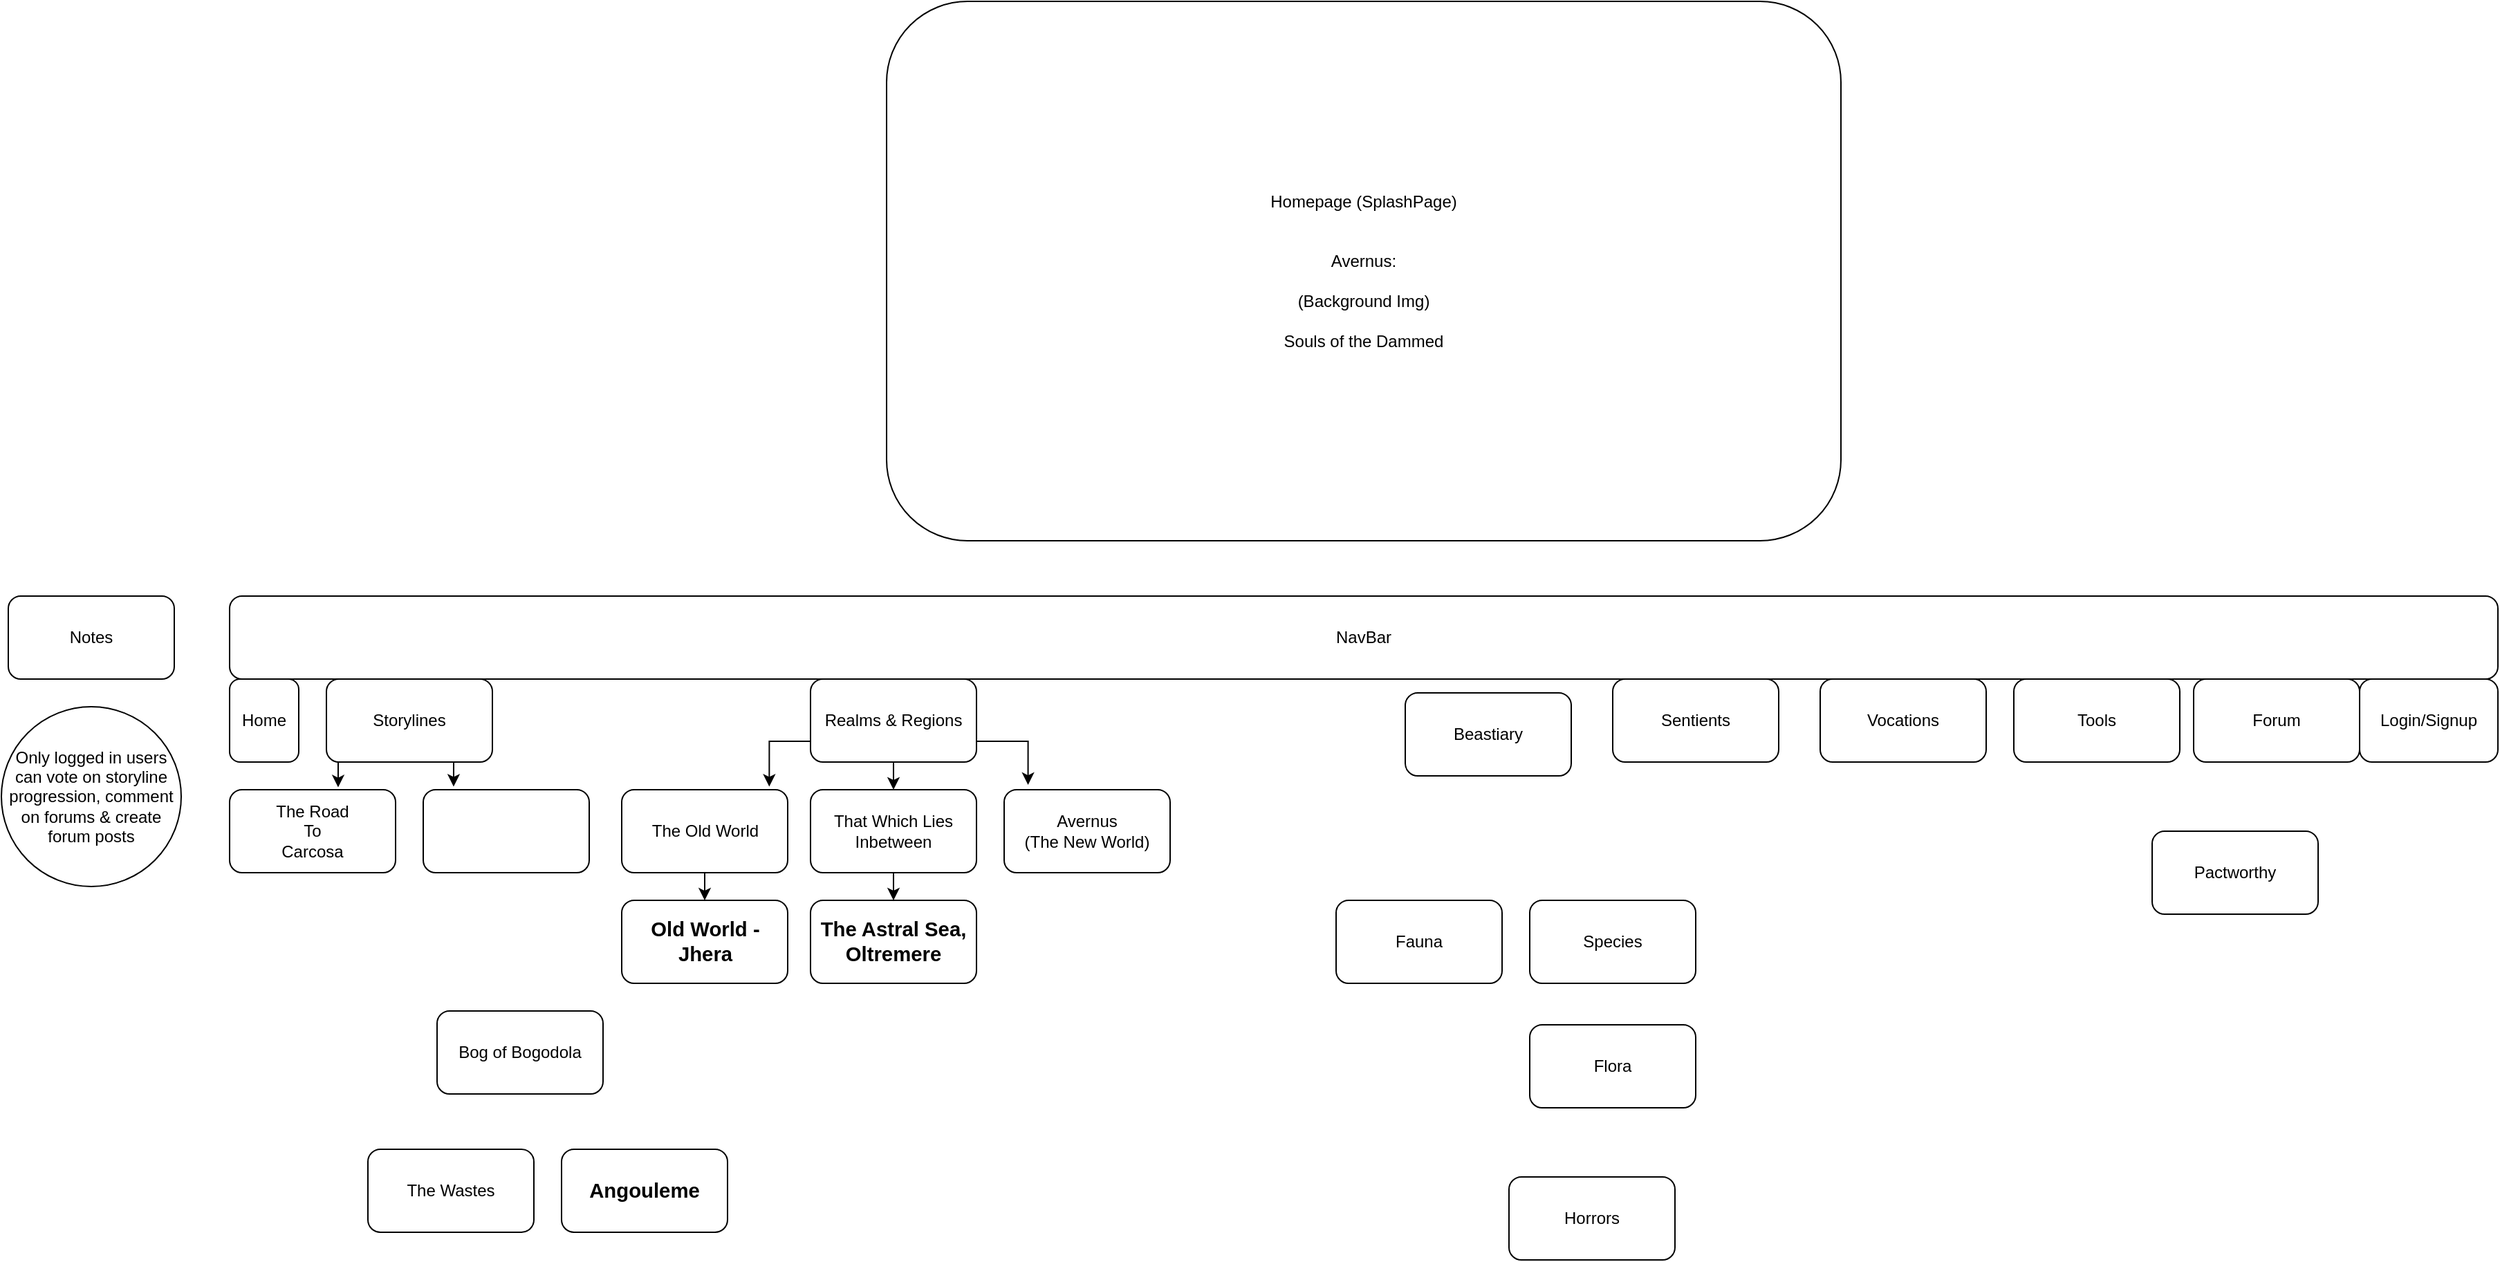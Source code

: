 <mxfile version="13.1.3">
    <diagram id="6hGFLwfOUW9BJ-s0fimq" name="Page-1">
        <mxGraphModel dx="2528" dy="1867" grid="1" gridSize="10" guides="1" tooltips="1" connect="1" arrows="1" fold="1" page="1" pageScale="1" pageWidth="827" pageHeight="1169" math="0" shadow="0">
            <root>
                <mxCell id="0"/>
                <mxCell id="1" parent="0"/>
                <mxCell id="2" value="NavBar" style="rounded=1;whiteSpace=wrap;html=1;" parent="1" vertex="1">
                    <mxGeometry x="10" y="40" width="1640" height="60" as="geometry"/>
                </mxCell>
                <mxCell id="3" value="Homepage (SplashPage)&lt;br&gt;&lt;br&gt;&lt;br&gt;Avernus:&lt;br&gt;&lt;br&gt;(Background Img)&lt;br&gt;&lt;br&gt;Souls of the Dammed" style="rounded=1;whiteSpace=wrap;html=1;" parent="1" vertex="1">
                    <mxGeometry x="485" y="-390" width="690" height="390" as="geometry"/>
                </mxCell>
                <mxCell id="4" value="Sentients" style="rounded=1;whiteSpace=wrap;html=1;" parent="1" vertex="1">
                    <mxGeometry x="1010" y="100" width="120" height="60" as="geometry"/>
                </mxCell>
                <mxCell id="5" value="Beastiary" style="rounded=1;whiteSpace=wrap;html=1;" parent="1" vertex="1">
                    <mxGeometry x="860" y="110" width="120" height="60" as="geometry"/>
                </mxCell>
                <mxCell id="40" style="edgeStyle=orthogonalEdgeStyle;rounded=0;orthogonalLoop=1;jettySize=auto;html=1;exitX=0;exitY=0.75;exitDx=0;exitDy=0;entryX=0.889;entryY=-0.038;entryDx=0;entryDy=0;entryPerimeter=0;" edge="1" parent="1" source="6" target="32">
                    <mxGeometry relative="1" as="geometry"/>
                </mxCell>
                <mxCell id="41" style="edgeStyle=orthogonalEdgeStyle;rounded=0;orthogonalLoop=1;jettySize=auto;html=1;exitX=1;exitY=0.75;exitDx=0;exitDy=0;entryX=0.144;entryY=-0.058;entryDx=0;entryDy=0;entryPerimeter=0;" edge="1" parent="1" source="6" target="38">
                    <mxGeometry relative="1" as="geometry"/>
                </mxCell>
                <mxCell id="42" style="edgeStyle=orthogonalEdgeStyle;rounded=0;orthogonalLoop=1;jettySize=auto;html=1;exitX=0.5;exitY=1;exitDx=0;exitDy=0;entryX=0.5;entryY=0;entryDx=0;entryDy=0;" edge="1" parent="1" source="6" target="31">
                    <mxGeometry relative="1" as="geometry"/>
                </mxCell>
                <mxCell id="6" value="Realms &amp;amp; Regions" style="rounded=1;whiteSpace=wrap;html=1;" parent="1" vertex="1">
                    <mxGeometry x="430" y="100" width="120" height="60" as="geometry"/>
                </mxCell>
                <mxCell id="27" style="edgeStyle=orthogonalEdgeStyle;rounded=0;orthogonalLoop=1;jettySize=auto;html=1;exitX=0.25;exitY=1;exitDx=0;exitDy=0;entryX=0.654;entryY=-0.029;entryDx=0;entryDy=0;entryPerimeter=0;" edge="1" parent="1" source="7" target="24">
                    <mxGeometry relative="1" as="geometry"/>
                </mxCell>
                <mxCell id="37" style="edgeStyle=orthogonalEdgeStyle;rounded=0;orthogonalLoop=1;jettySize=auto;html=1;exitX=0.75;exitY=1;exitDx=0;exitDy=0;entryX=0.183;entryY=-0.038;entryDx=0;entryDy=0;entryPerimeter=0;" edge="1" parent="1" source="7" target="33">
                    <mxGeometry relative="1" as="geometry"/>
                </mxCell>
                <mxCell id="7" value="Storylines" style="rounded=1;whiteSpace=wrap;html=1;" parent="1" vertex="1">
                    <mxGeometry x="80" y="100" width="120" height="60" as="geometry"/>
                </mxCell>
                <mxCell id="8" value="Home" style="rounded=1;whiteSpace=wrap;html=1;" parent="1" vertex="1">
                    <mxGeometry x="10" y="100" width="50" height="60" as="geometry"/>
                </mxCell>
                <mxCell id="9" value="Login/Signup" style="rounded=1;whiteSpace=wrap;html=1;" parent="1" vertex="1">
                    <mxGeometry x="1550" y="100" width="100" height="60" as="geometry"/>
                </mxCell>
                <mxCell id="10" value="Forum" style="rounded=1;whiteSpace=wrap;html=1;" parent="1" vertex="1">
                    <mxGeometry x="1430" y="100" width="120" height="60" as="geometry"/>
                </mxCell>
                <mxCell id="11" value="Only logged in users can vote on storyline progression, comment on forums &amp;amp; create forum posts" style="ellipse;whiteSpace=wrap;html=1;aspect=fixed;" vertex="1" parent="1">
                    <mxGeometry x="-155" y="120" width="130" height="130" as="geometry"/>
                </mxCell>
                <mxCell id="12" value="Notes" style="rounded=1;whiteSpace=wrap;html=1;" vertex="1" parent="1">
                    <mxGeometry x="-150" y="40" width="120" height="60" as="geometry"/>
                </mxCell>
                <mxCell id="13" value="Tools" style="rounded=1;whiteSpace=wrap;html=1;" vertex="1" parent="1">
                    <mxGeometry x="1300" y="100" width="120" height="60" as="geometry"/>
                </mxCell>
                <mxCell id="14" value="Pactworthy" style="rounded=1;whiteSpace=wrap;html=1;" vertex="1" parent="1">
                    <mxGeometry x="1400" y="210" width="120" height="60" as="geometry"/>
                </mxCell>
                <mxCell id="15" value="Vocations" style="rounded=1;whiteSpace=wrap;html=1;" vertex="1" parent="1">
                    <mxGeometry x="1160" y="100" width="120" height="60" as="geometry"/>
                </mxCell>
                <mxCell id="16" value="Flora" style="rounded=1;whiteSpace=wrap;html=1;" vertex="1" parent="1">
                    <mxGeometry x="950" y="350" width="120" height="60" as="geometry"/>
                </mxCell>
                <mxCell id="17" value="Fauna" style="rounded=1;whiteSpace=wrap;html=1;" vertex="1" parent="1">
                    <mxGeometry x="810" y="260" width="120" height="60" as="geometry"/>
                </mxCell>
                <mxCell id="18" value="Horrors" style="rounded=1;whiteSpace=wrap;html=1;" vertex="1" parent="1">
                    <mxGeometry x="935" y="460" width="120" height="60" as="geometry"/>
                </mxCell>
                <mxCell id="19" value="Bog of Bogodola" style="rounded=1;whiteSpace=wrap;html=1;" vertex="1" parent="1">
                    <mxGeometry x="160" y="340" width="120" height="60" as="geometry"/>
                </mxCell>
                <mxCell id="20" value="The Wastes" style="rounded=1;whiteSpace=wrap;html=1;" vertex="1" parent="1">
                    <mxGeometry x="110" y="440" width="120" height="60" as="geometry"/>
                </mxCell>
                <mxCell id="23" value="Species" style="rounded=1;whiteSpace=wrap;html=1;" vertex="1" parent="1">
                    <mxGeometry x="950" y="260" width="120" height="60" as="geometry"/>
                </mxCell>
                <mxCell id="24" value="The Road &lt;br&gt;To &lt;br&gt;Carcosa" style="rounded=1;whiteSpace=wrap;html=1;" vertex="1" parent="1">
                    <mxGeometry x="10" y="180" width="120" height="60" as="geometry"/>
                </mxCell>
                <mxCell id="28" value="&lt;span id=&quot;docs-internal-guid-9ecfc5c2-7fff-ffec-b2f2-c543b6a55d40&quot;&gt;&lt;span style=&quot;font-size: 11pt ; font-family: &amp;#34;arial&amp;#34; ; color: rgb(0 , 0 , 0) ; background-color: transparent ; font-weight: 700 ; vertical-align: baseline&quot;&gt;The Astral Sea, Oltremere&lt;/span&gt;&lt;/span&gt;" style="rounded=1;whiteSpace=wrap;html=1;" vertex="1" parent="1">
                    <mxGeometry x="430" y="260" width="120" height="60" as="geometry"/>
                </mxCell>
                <mxCell id="29" value="&lt;span id=&quot;docs-internal-guid-7a76d290-7fff-7b08-dd98-a0d1e459a750&quot;&gt;&lt;span style=&quot;font-size: 11pt ; font-family: &amp;#34;arial&amp;#34; ; color: rgb(0 , 0 , 0) ; background-color: transparent ; font-weight: 700 ; vertical-align: baseline&quot;&gt;Angouleme&lt;/span&gt;&lt;/span&gt;" style="rounded=1;whiteSpace=wrap;html=1;" vertex="1" parent="1">
                    <mxGeometry x="250" y="440" width="120" height="60" as="geometry"/>
                </mxCell>
                <mxCell id="30" value="&lt;span id=&quot;docs-internal-guid-67f59163-7fff-c45c-9e23-70519f41a241&quot;&gt;&lt;span style=&quot;font-size: 11pt ; font-family: &amp;#34;arial&amp;#34; ; color: rgb(0 , 0 , 0) ; background-color: transparent ; font-weight: 700 ; vertical-align: baseline&quot;&gt;Old World - Jhera&lt;/span&gt;&lt;/span&gt;" style="rounded=1;whiteSpace=wrap;html=1;" vertex="1" parent="1">
                    <mxGeometry x="293.5" y="260" width="120" height="60" as="geometry"/>
                </mxCell>
                <mxCell id="44" style="edgeStyle=orthogonalEdgeStyle;rounded=0;orthogonalLoop=1;jettySize=auto;html=1;exitX=0.5;exitY=1;exitDx=0;exitDy=0;entryX=0.5;entryY=0;entryDx=0;entryDy=0;" edge="1" parent="1" source="31" target="28">
                    <mxGeometry relative="1" as="geometry"/>
                </mxCell>
                <mxCell id="31" value="That Which Lies Inbetween" style="rounded=1;whiteSpace=wrap;html=1;" vertex="1" parent="1">
                    <mxGeometry x="430" y="180" width="120" height="60" as="geometry"/>
                </mxCell>
                <mxCell id="43" style="edgeStyle=orthogonalEdgeStyle;rounded=0;orthogonalLoop=1;jettySize=auto;html=1;exitX=0.5;exitY=1;exitDx=0;exitDy=0;entryX=0.5;entryY=0;entryDx=0;entryDy=0;" edge="1" parent="1" source="32" target="30">
                    <mxGeometry relative="1" as="geometry"/>
                </mxCell>
                <mxCell id="32" value="The Old World" style="rounded=1;whiteSpace=wrap;html=1;" vertex="1" parent="1">
                    <mxGeometry x="293.5" y="180" width="120" height="60" as="geometry"/>
                </mxCell>
                <mxCell id="33" value="" style="rounded=1;whiteSpace=wrap;html=1;" vertex="1" parent="1">
                    <mxGeometry x="150" y="180" width="120" height="60" as="geometry"/>
                </mxCell>
                <mxCell id="38" value="Avernus &lt;br&gt;(The New World)" style="rounded=1;whiteSpace=wrap;html=1;" vertex="1" parent="1">
                    <mxGeometry x="570" y="180" width="120" height="60" as="geometry"/>
                </mxCell>
            </root>
        </mxGraphModel>
    </diagram>
</mxfile>
